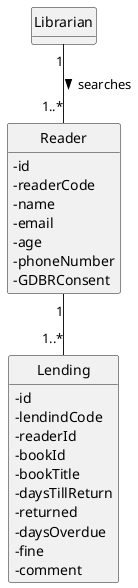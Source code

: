 @startuml
skinparam classAttributeIconSize 0
hide circle
hide methods

class Reader{
    - id
    - readerCode
    - name
    - email
    - age
    - phoneNumber
    - GDBRConsent
}

class Lending {
    - id
    - lendindCode
    - readerId
    - bookId
    - bookTitle
    - daysTillReturn
    - returned
    - daysOverdue
    - fine
    - comment
}

Lending "1..*" -up- "1" Reader
Librarian "1" -- "1..*" Reader: searches >

@enduml
